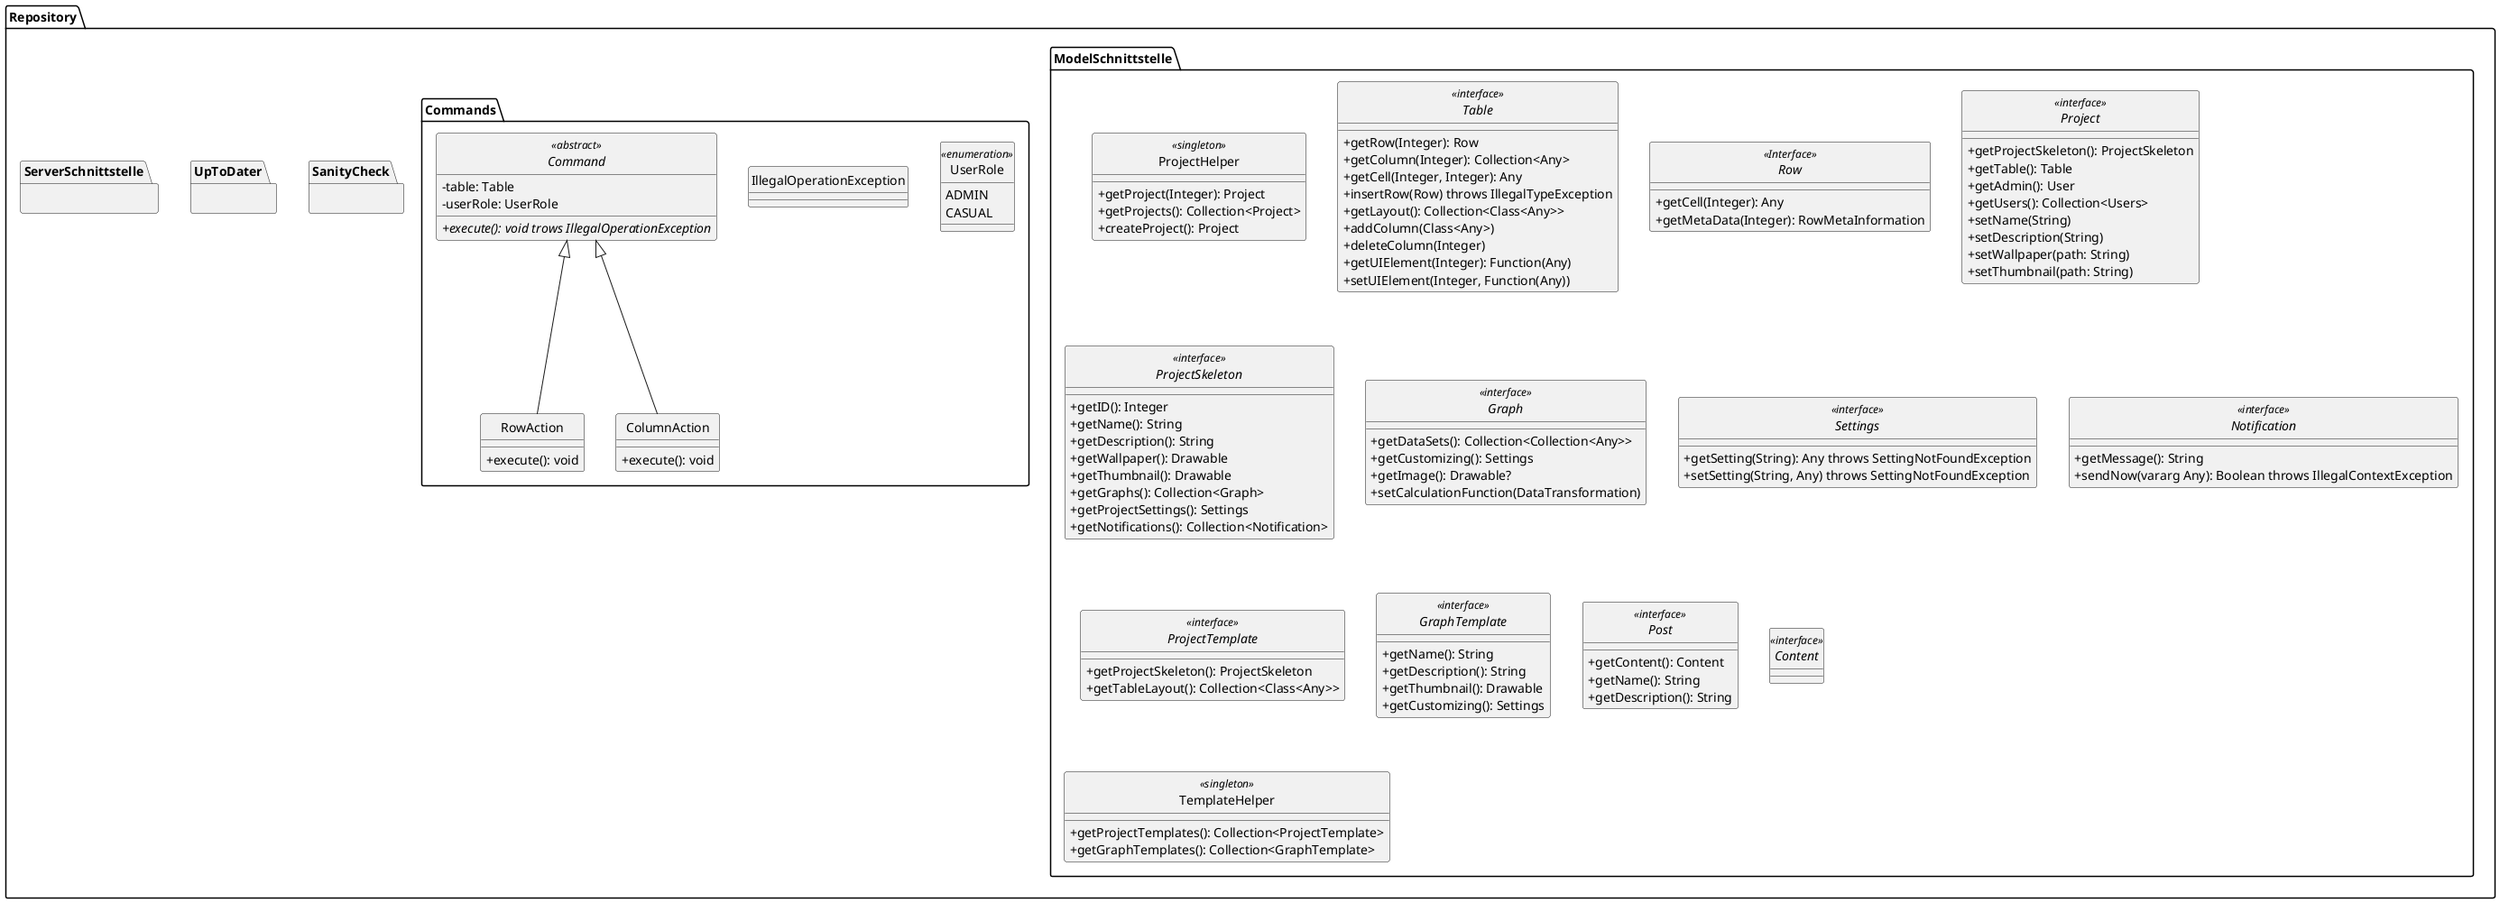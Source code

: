 @startuml

skinparam monochrome true
skinparam shadowing false
skinparam genericDisplay old
skinparam classAttributeIconSize 0
hide circle


package Repository {
    package ModelSchnittstelle {
      class ProjectHelper <<singleton>> {
        +getProject(Integer): Project
        +getProjects(): Collection<Project>
        +createProject(): Project
      }

      interface Table <<interface>> {
        +getRow(Integer): Row
        +getColumn(Integer): Collection<Any>
        +getCell(Integer, Integer): Any
        +insertRow(Row) throws IllegalTypeException
        +getLayout(): Collection<Class<Any>>
        +addColumn(Class<Any>)
        +deleteColumn(Integer)
        'This is something I am not sure about. How do our InputElements look like?
        +getUIElement(Integer): Function(Any)
        +setUIElement(Integer, Function(Any))
      }

      interface Row <<Interface>> {
        +getCell(Integer): Any
        +getMetaData(Integer): RowMetaInformation
      }

      interface Project <<interface>> {
        +getProjectSkeleton(): ProjectSkeleton
        +getTable(): Table
        +getAdmin(): User
        +getUsers(): Collection<Users>
        +setName(String)
        +setDescription(String)
        +setWallpaper(path: String)
        +setThumbnail(path: String)
      }

      interface ProjectSkeleton <<interface>> {
        +getID(): Integer
        +getName(): String
        +getDescription(): String
        +getWallpaper(): Drawable
        +getThumbnail(): Drawable
        +getGraphs(): Collection<Graph>
        +getProjectSettings(): Settings
        +getNotifications(): Collection<Notification>
      }

      interface Graph <<interface>> {
        'Does this always recompute the DataSets? If not how does it decide when to recompute?
        +getDataSets(): Collection<Collection<Any>>
        +getCustomizing(): Settings
        +getImage(): Drawable?
        +setCalculationFunction(DataTransformation)
      }

      interface Settings <<interface>> {
        +getSetting(String): Any throws SettingNotFoundException
        +setSetting(String, Any) throws SettingNotFoundException
      }

      interface Notification <<interface>> {
        +getMessage(): String
        +sendNow(vararg Any): Boolean throws IllegalContextException
      }

      'This is kind of the same as a project without Data. However, a project really isn't
      'a subtype of ProjectTemplate. How do we want to do this? Do we know any Patterns that
      'fit this problem?
      interface ProjectTemplate <<interface>> {
        +getProjectSkeleton(): ProjectSkeleton
        +getTableLayout(): Collection<Class<Any>>
      }

      interface GraphTemplate <<interface>> {
        +getName(): String
        +getDescription(): String
        +getThumbnail(): Drawable
        +getCustomizing(): Settings

      }

      interface Post <<interface>> {
        +getContent(): Content
        +getName(): String
        +getDescription(): String
      }

      interface Content <<interface>> {

      }
      '-von Anton definiert------------------------------------------------------------------------------'
      class TemplateHelper <<singleton>> {
                  +getProjectTemplates(): Collection<ProjectTemplate>
                  +getGraphTemplates(): Collection<GraphTemplate>
                }
    }
'=================================================================================================='
  package SanityCheck {

  }
'=================================================================================================='
  package UpToDater {
        'Wenn ich einmal länger als 72h am Stück offline war merke ich mir diese Intervalle
        'dann Frage ich jemanden auf dem Server an, der in diesen 72h keine Blindspots hat
  }
'=================================================================================================='
package ServerSchnittstelle {

      }
'=================================================================================================='
  package Commands {

    enum UserRole <<enumeration>> {
        ADMIN
        CASUAL
    }

    class IllegalOperationException {
    }

    abstract class Command <<abstract>> {
                -table: Table
                -userRole: UserRole

                {abstract} +execute(): void trows IllegalOperationException
        }
    class RowAction {
        +execute(): void
    }
    class ColumnAction {
        +execute(): void
    }
    Command <|-- RowAction
    Command <|-- ColumnAction
  }
}

@enduml
